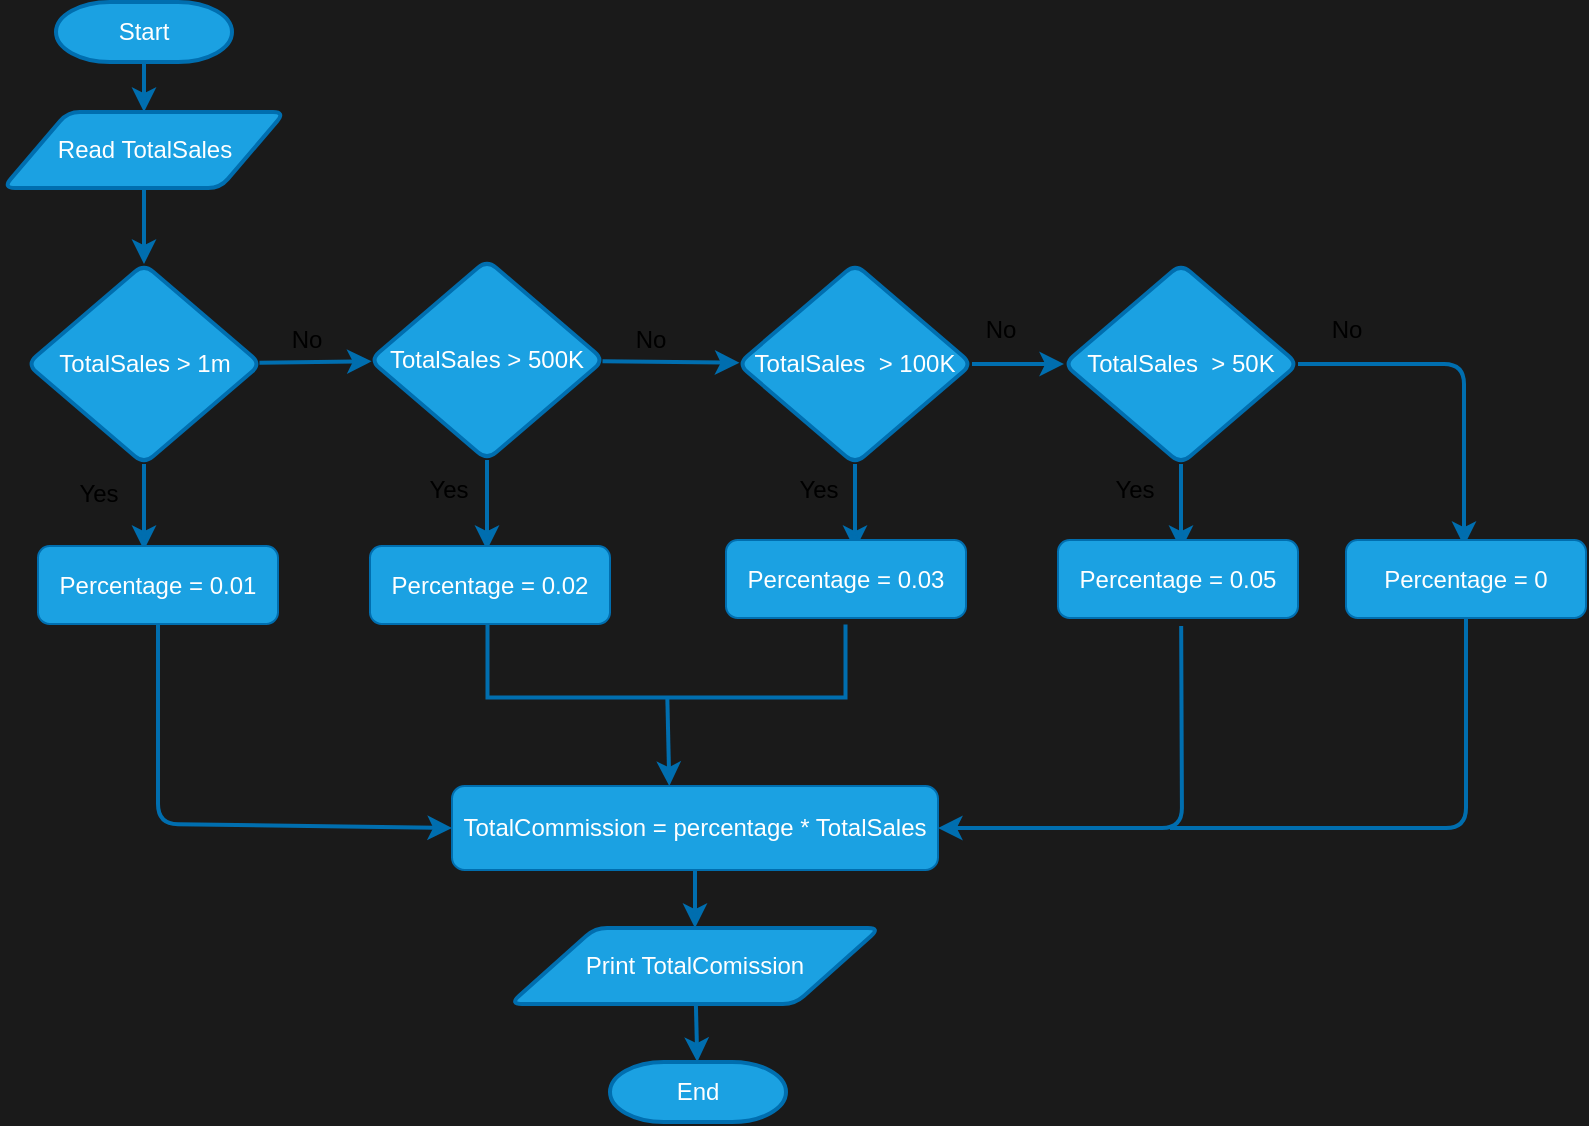 <mxfile>
    <diagram id="mGmk0iEv8bE76rJR9NMG" name="Page-1">
        <mxGraphModel dx="597" dy="467" grid="0" gridSize="10" guides="1" tooltips="1" connect="1" arrows="1" fold="1" page="1" pageScale="1" pageWidth="850" pageHeight="1100" background="#1A1A1A" math="0" shadow="0">
            <root>
                <mxCell id="0"/>
                <mxCell id="1" parent="0"/>
                <mxCell id="4" value="" style="edgeStyle=none;html=1;fillColor=#1ba1e2;strokeColor=#006EAF;strokeWidth=2;" edge="1" parent="1" source="2" target="3">
                    <mxGeometry relative="1" as="geometry"/>
                </mxCell>
                <mxCell id="2" value="Start" style="strokeWidth=2;html=1;shape=mxgraph.flowchart.terminator;whiteSpace=wrap;fillColor=#1ba1e2;fontColor=#ffffff;strokeColor=#006EAF;" vertex="1" parent="1">
                    <mxGeometry x="241" y="12" width="88" height="30" as="geometry"/>
                </mxCell>
                <mxCell id="14" value="" style="edgeStyle=none;html=1;strokeWidth=2;fillColor=#1ba1e2;strokeColor=#006EAF;" edge="1" parent="1" source="3" target="5">
                    <mxGeometry relative="1" as="geometry"/>
                </mxCell>
                <mxCell id="3" value="Read TotalSales" style="shape=parallelogram;html=1;strokeWidth=2;perimeter=parallelogramPerimeter;whiteSpace=wrap;rounded=1;arcSize=12;size=0.23;fillColor=#1ba1e2;fontColor=#ffffff;strokeColor=#006EAF;" vertex="1" parent="1">
                    <mxGeometry x="214.5" y="67" width="141" height="38" as="geometry"/>
                </mxCell>
                <mxCell id="13" value="" style="edgeStyle=none;html=1;strokeWidth=2;fillColor=#1ba1e2;strokeColor=#006EAF;" edge="1" parent="1" source="5">
                    <mxGeometry relative="1" as="geometry">
                        <mxPoint x="285" y="286" as="targetPoint"/>
                    </mxGeometry>
                </mxCell>
                <mxCell id="17" value="" style="edgeStyle=none;html=1;strokeWidth=2;fillColor=#1ba1e2;strokeColor=#006EAF;" edge="1" parent="1" source="5" target="16">
                    <mxGeometry relative="1" as="geometry"/>
                </mxCell>
                <mxCell id="5" value="TotalSales &amp;gt; 1m&lt;br&gt;" style="rhombus;whiteSpace=wrap;html=1;fillColor=#1ba1e2;strokeColor=#006EAF;fontColor=#ffffff;strokeWidth=2;rounded=1;arcSize=12;" vertex="1" parent="1">
                    <mxGeometry x="226.5" y="143" width="117" height="100" as="geometry"/>
                </mxCell>
                <mxCell id="15" value="Yes" style="text;html=1;align=center;verticalAlign=middle;resizable=0;points=[];autosize=1;strokeColor=none;fillColor=none;" vertex="1" parent="1">
                    <mxGeometry x="243" y="245" width="38" height="26" as="geometry"/>
                </mxCell>
                <mxCell id="20" value="" style="edgeStyle=none;html=1;strokeWidth=2;fillColor=#1ba1e2;strokeColor=#006EAF;" edge="1" parent="1" source="16">
                    <mxGeometry relative="1" as="geometry">
                        <mxPoint x="456.5" y="286" as="targetPoint"/>
                    </mxGeometry>
                </mxCell>
                <mxCell id="23" value="" style="edgeStyle=none;html=1;strokeWidth=2;fillColor=#1ba1e2;strokeColor=#006EAF;" edge="1" parent="1" source="16" target="22">
                    <mxGeometry relative="1" as="geometry"/>
                </mxCell>
                <mxCell id="16" value="TotalSales&amp;nbsp;&amp;gt; 500K" style="rhombus;whiteSpace=wrap;html=1;fillColor=#1ba1e2;strokeColor=#006EAF;fontColor=#ffffff;strokeWidth=2;rounded=1;arcSize=12;" vertex="1" parent="1">
                    <mxGeometry x="398" y="141" width="117" height="100" as="geometry"/>
                </mxCell>
                <mxCell id="18" value="No" style="text;html=1;align=center;verticalAlign=middle;resizable=0;points=[];autosize=1;strokeColor=none;fillColor=none;" vertex="1" parent="1">
                    <mxGeometry x="349" y="168" width="33" height="26" as="geometry"/>
                </mxCell>
                <mxCell id="21" value="Yes" style="text;html=1;align=center;verticalAlign=middle;resizable=0;points=[];autosize=1;strokeColor=none;fillColor=none;" vertex="1" parent="1">
                    <mxGeometry x="418" y="243" width="38" height="26" as="geometry"/>
                </mxCell>
                <mxCell id="27" value="" style="edgeStyle=none;html=1;strokeWidth=2;fillColor=#1ba1e2;strokeColor=#006EAF;" edge="1" parent="1" source="22">
                    <mxGeometry relative="1" as="geometry">
                        <mxPoint x="640.5" y="286" as="targetPoint"/>
                    </mxGeometry>
                </mxCell>
                <mxCell id="31" value="" style="edgeStyle=none;html=1;strokeWidth=2;fillColor=#1ba1e2;strokeColor=#006EAF;" edge="1" parent="1" source="22" target="30">
                    <mxGeometry relative="1" as="geometry"/>
                </mxCell>
                <mxCell id="22" value="TotalSales&amp;nbsp;&amp;nbsp;&amp;gt; 100K" style="rhombus;whiteSpace=wrap;html=1;fillColor=#1ba1e2;strokeColor=#006EAF;fontColor=#ffffff;strokeWidth=2;rounded=1;arcSize=12;" vertex="1" parent="1">
                    <mxGeometry x="582" y="143" width="117" height="100" as="geometry"/>
                </mxCell>
                <mxCell id="25" value="No" style="text;html=1;align=center;verticalAlign=middle;resizable=0;points=[];autosize=1;strokeColor=none;fillColor=none;" vertex="1" parent="1">
                    <mxGeometry x="521" y="168" width="33" height="26" as="geometry"/>
                </mxCell>
                <mxCell id="29" value="Yes" style="text;html=1;align=center;verticalAlign=middle;resizable=0;points=[];autosize=1;strokeColor=none;fillColor=none;" vertex="1" parent="1">
                    <mxGeometry x="603" y="243" width="38" height="26" as="geometry"/>
                </mxCell>
                <mxCell id="33" value="" style="edgeStyle=none;html=1;strokeWidth=2;fillColor=#1ba1e2;strokeColor=#006EAF;" edge="1" parent="1" source="30">
                    <mxGeometry relative="1" as="geometry">
                        <mxPoint x="803.5" y="286" as="targetPoint"/>
                    </mxGeometry>
                </mxCell>
                <mxCell id="37" value="" style="edgeStyle=none;html=1;strokeWidth=2;fillColor=#1ba1e2;strokeColor=#006EAF;" edge="1" parent="1" source="30">
                    <mxGeometry relative="1" as="geometry">
                        <mxPoint x="945" y="284" as="targetPoint"/>
                        <Array as="points">
                            <mxPoint x="945" y="193"/>
                        </Array>
                    </mxGeometry>
                </mxCell>
                <mxCell id="30" value="TotalSales&amp;nbsp;&amp;nbsp;&amp;gt; 50K" style="rhombus;whiteSpace=wrap;html=1;fillColor=#1ba1e2;strokeColor=#006EAF;fontColor=#ffffff;strokeWidth=2;rounded=1;arcSize=12;" vertex="1" parent="1">
                    <mxGeometry x="745" y="143" width="117" height="100" as="geometry"/>
                </mxCell>
                <mxCell id="47" value="" style="edgeStyle=none;html=1;strokeWidth=2;fillColor=#1ba1e2;strokeColor=#006EAF;endArrow=classic;endFill=1;entryX=1;entryY=0.5;entryDx=0;entryDy=0;" edge="1" parent="1" target="55">
                    <mxGeometry relative="1" as="geometry">
                        <mxPoint x="803.584" y="324" as="sourcePoint"/>
                        <mxPoint x="804" y="418" as="targetPoint"/>
                        <Array as="points">
                            <mxPoint x="804" y="425"/>
                        </Array>
                    </mxGeometry>
                </mxCell>
                <mxCell id="34" value="Yes" style="text;html=1;align=center;verticalAlign=middle;resizable=0;points=[];autosize=1;strokeColor=none;fillColor=none;" vertex="1" parent="1">
                    <mxGeometry x="761" y="243" width="38" height="26" as="geometry"/>
                </mxCell>
                <mxCell id="35" value="No" style="text;html=1;align=center;verticalAlign=middle;resizable=0;points=[];autosize=1;strokeColor=none;fillColor=none;" vertex="1" parent="1">
                    <mxGeometry x="696" y="163" width="33" height="26" as="geometry"/>
                </mxCell>
                <mxCell id="38" value="No" style="text;html=1;align=center;verticalAlign=middle;resizable=0;points=[];autosize=1;strokeColor=none;fillColor=none;" vertex="1" parent="1">
                    <mxGeometry x="869" y="163" width="33" height="26" as="geometry"/>
                </mxCell>
                <mxCell id="50" value="" style="edgeStyle=none;html=1;strokeWidth=2;endArrow=classic;endFill=1;fillColor=#1ba1e2;strokeColor=#006EAF;" edge="1" parent="1" source="48">
                    <mxGeometry relative="1" as="geometry">
                        <mxPoint x="547.661" y="404" as="targetPoint"/>
                    </mxGeometry>
                </mxCell>
                <mxCell id="48" value="" style="strokeWidth=2;html=1;shape=mxgraph.flowchart.annotation_1;align=left;pointerEvents=1;rotation=-90;fillColor=#1ba1e2;fontColor=#ffffff;strokeColor=#006EAF;" vertex="1" parent="1">
                    <mxGeometry x="528" y="252" width="36.5" height="179" as="geometry"/>
                </mxCell>
                <mxCell id="57" value="" style="edgeStyle=none;html=1;strokeWidth=2;endArrow=classic;endFill=1;entryX=0;entryY=0.5;entryDx=0;entryDy=0;fillColor=#1ba1e2;strokeColor=#006EAF;" edge="1" parent="1" source="51" target="55">
                    <mxGeometry relative="1" as="geometry">
                        <mxPoint x="292" y="392.5" as="targetPoint"/>
                        <Array as="points">
                            <mxPoint x="292" y="423"/>
                        </Array>
                    </mxGeometry>
                </mxCell>
                <mxCell id="51" value="Percentage = 0.01" style="rounded=1;whiteSpace=wrap;html=1;fillColor=#1ba1e2;fontColor=#ffffff;strokeColor=#006EAF;" vertex="1" parent="1">
                    <mxGeometry x="232" y="284" width="120" height="39" as="geometry"/>
                </mxCell>
                <mxCell id="52" value="Percentage = 0.02" style="rounded=1;whiteSpace=wrap;html=1;fillColor=#1ba1e2;fontColor=#ffffff;strokeColor=#006EAF;" vertex="1" parent="1">
                    <mxGeometry x="398" y="284" width="120" height="39" as="geometry"/>
                </mxCell>
                <mxCell id="53" value="Percentage = 0.03" style="rounded=1;whiteSpace=wrap;html=1;fillColor=#1ba1e2;fontColor=#ffffff;strokeColor=#006EAF;" vertex="1" parent="1">
                    <mxGeometry x="576" y="281" width="120" height="39" as="geometry"/>
                </mxCell>
                <mxCell id="54" value="Percentage = 0.05" style="rounded=1;whiteSpace=wrap;html=1;fillColor=#1ba1e2;fontColor=#ffffff;strokeColor=#006EAF;" vertex="1" parent="1">
                    <mxGeometry x="742" y="281" width="120" height="39" as="geometry"/>
                </mxCell>
                <mxCell id="60" value="" style="edgeStyle=none;html=1;strokeWidth=2;endArrow=classic;endFill=1;fillColor=#1ba1e2;strokeColor=#006EAF;" edge="1" parent="1" source="55" target="59">
                    <mxGeometry relative="1" as="geometry"/>
                </mxCell>
                <mxCell id="55" value="TotalCommission = percentage * TotalSales" style="rounded=1;whiteSpace=wrap;html=1;fillColor=#1ba1e2;fontColor=#ffffff;strokeColor=#006EAF;" vertex="1" parent="1">
                    <mxGeometry x="439" y="404" width="243" height="42" as="geometry"/>
                </mxCell>
                <mxCell id="64" value="" style="edgeStyle=none;html=1;strokeWidth=2;endArrow=none;endFill=0;fillColor=#1ba1e2;strokeColor=#006EAF;" edge="1" parent="1" source="58">
                    <mxGeometry relative="1" as="geometry">
                        <mxPoint x="798" y="425" as="targetPoint"/>
                        <Array as="points">
                            <mxPoint x="946" y="425"/>
                        </Array>
                    </mxGeometry>
                </mxCell>
                <mxCell id="58" value="Percentage = 0" style="rounded=1;whiteSpace=wrap;html=1;fillColor=#1ba1e2;fontColor=#ffffff;strokeColor=#006EAF;" vertex="1" parent="1">
                    <mxGeometry x="886" y="281" width="120" height="39" as="geometry"/>
                </mxCell>
                <mxCell id="62" value="" style="edgeStyle=none;html=1;strokeWidth=2;endArrow=classic;endFill=1;fillColor=#1ba1e2;strokeColor=#006EAF;" edge="1" parent="1" source="59" target="61">
                    <mxGeometry relative="1" as="geometry"/>
                </mxCell>
                <mxCell id="59" value="Print TotalComission" style="shape=parallelogram;html=1;strokeWidth=2;perimeter=parallelogramPerimeter;whiteSpace=wrap;rounded=1;arcSize=12;size=0.23;fillColor=#1ba1e2;fontColor=#ffffff;strokeColor=#006EAF;" vertex="1" parent="1">
                    <mxGeometry x="468" y="475" width="185" height="38" as="geometry"/>
                </mxCell>
                <mxCell id="61" value="End" style="strokeWidth=2;html=1;shape=mxgraph.flowchart.terminator;whiteSpace=wrap;fillColor=#1ba1e2;fontColor=#ffffff;strokeColor=#006EAF;" vertex="1" parent="1">
                    <mxGeometry x="518" y="542" width="88" height="30" as="geometry"/>
                </mxCell>
            </root>
        </mxGraphModel>
    </diagram>
</mxfile>